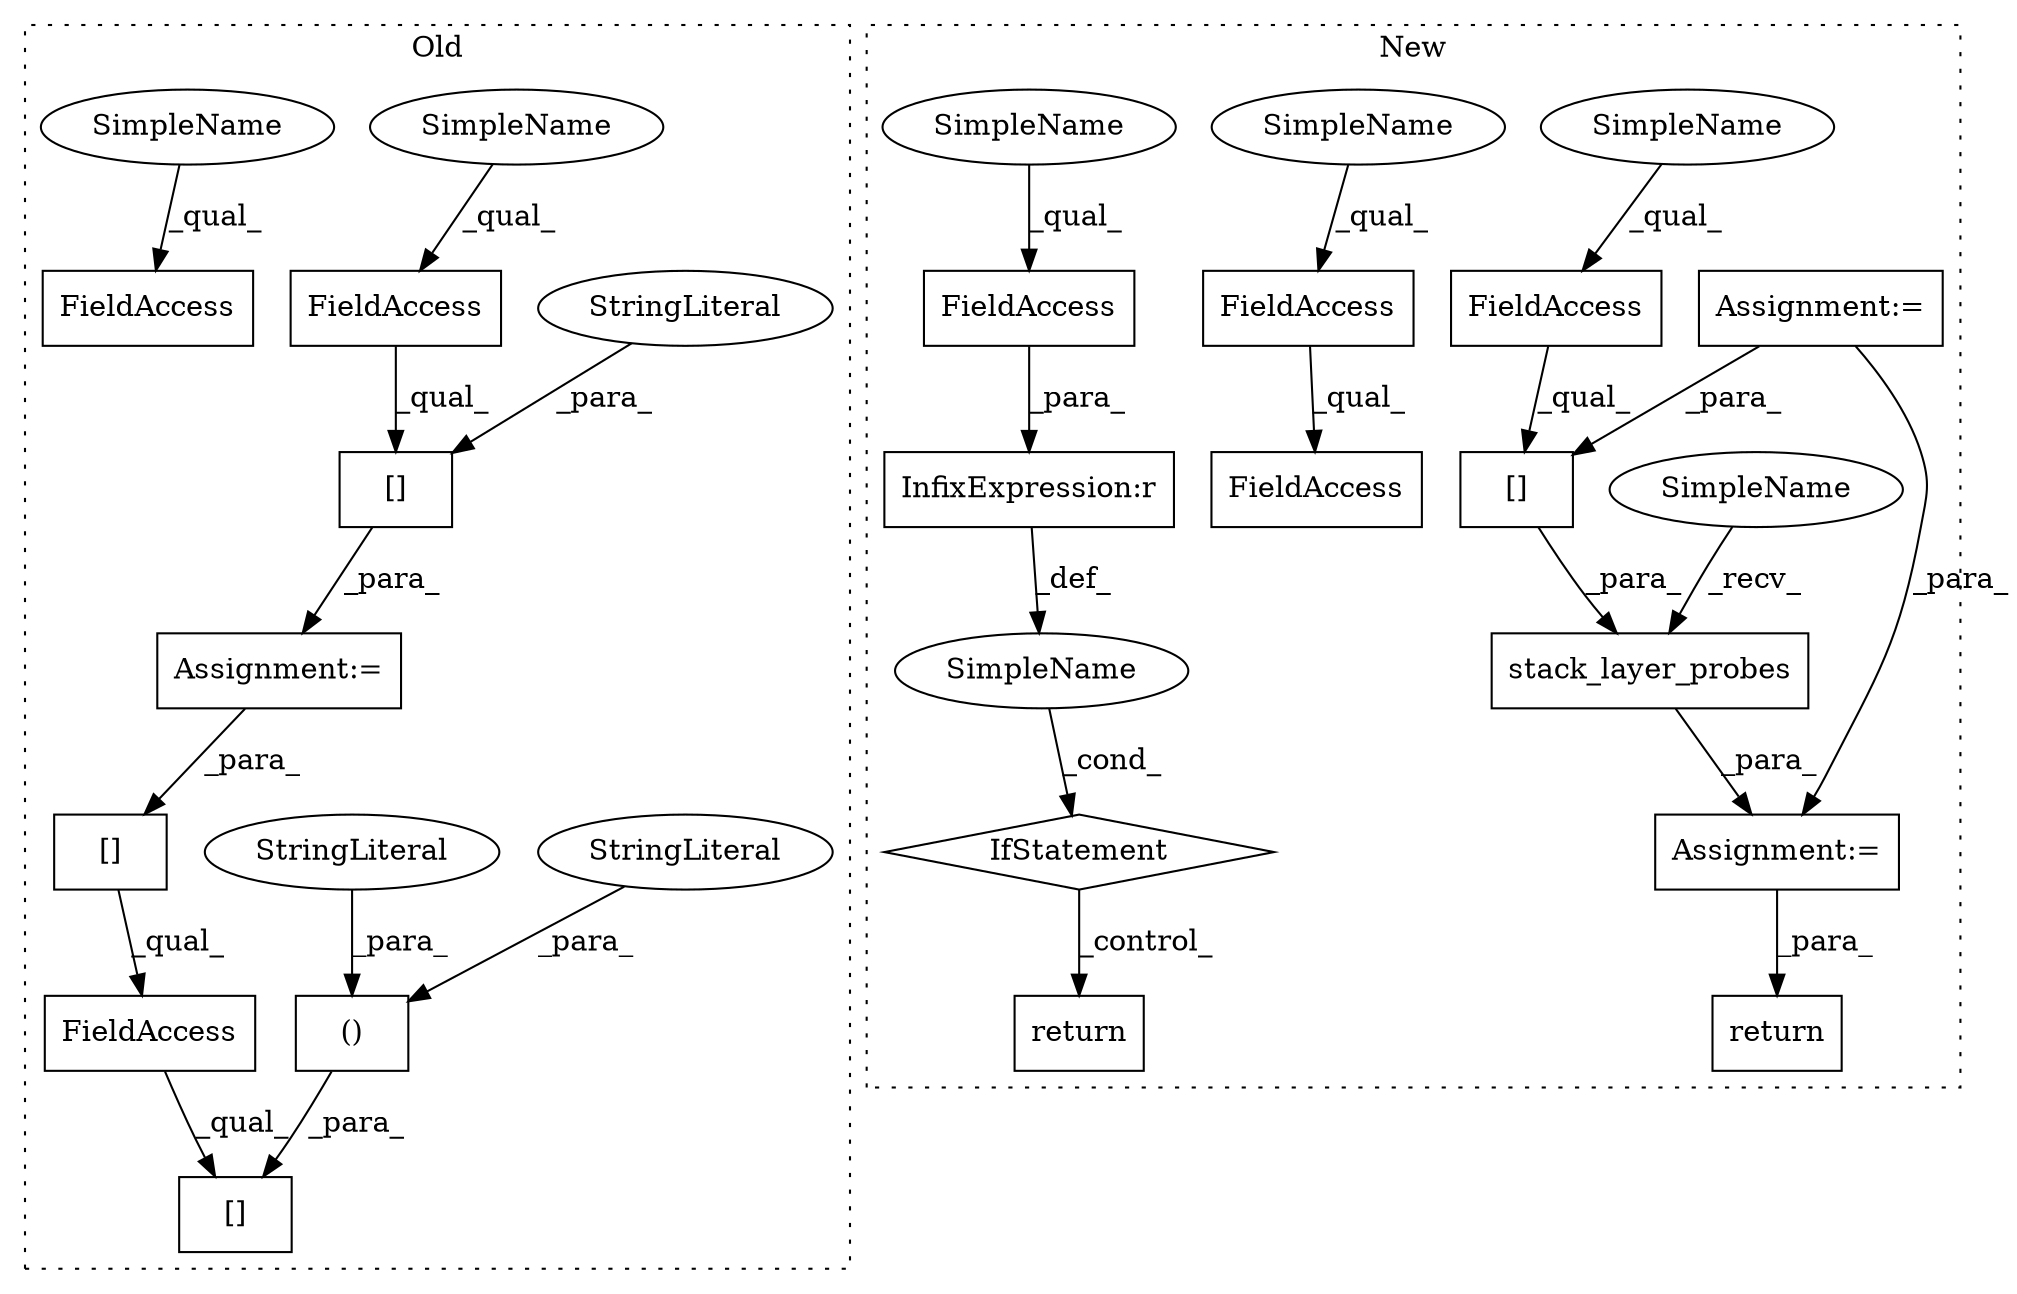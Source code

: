 digraph G {
subgraph cluster0 {
1 [label="()" a="106" s="9824" l="65" shape="box"];
4 [label="[]" a="2" s="9790,9889" l="34,2" shape="box"];
5 [label="StringLiteral" a="45" s="9873" l="16" shape="ellipse"];
6 [label="StringLiteral" a="45" s="9824" l="36" shape="ellipse"];
7 [label="FieldAccess" a="22" s="9790" l="24" shape="box"];
8 [label="[]" a="2" s="9790,9808" l="15,1" shape="box"];
13 [label="Assignment:=" a="7" s="9604" l="1" shape="box"];
14 [label="[]" a="2" s="9605,9631" l="19,1" shape="box"];
15 [label="StringLiteral" a="45" s="9624" l="7" shape="ellipse"];
16 [label="FieldAccess" a="22" s="9605" l="18" shape="box"];
20 [label="FieldAccess" a="22" s="9790" l="11" shape="box"];
25 [label="SimpleName" a="42" s="9605" l="4" shape="ellipse"];
26 [label="SimpleName" a="42" s="9790" l="4" shape="ellipse"];
label = "Old";
style="dotted";
}
subgraph cluster1 {
2 [label="stack_layer_probes" a="32" s="9694,9738" l="19,1" shape="box"];
3 [label="[]" a="2" s="9713,9737" l="20,1" shape="box"];
9 [label="FieldAccess" a="22" s="9713" l="19" shape="box"];
10 [label="Assignment:=" a="7" s="9688" l="1" shape="box"];
11 [label="return" a="41" s="9869" l="7" shape="box"];
12 [label="Assignment:=" a="7" s="9652" l="1" shape="box"];
17 [label="FieldAccess" a="22" s="9554" l="19" shape="box"];
18 [label="InfixExpression:r" a="27" s="9573" l="4" shape="box"];
19 [label="FieldAccess" a="22" s="9653" l="8" shape="box"];
21 [label="FieldAccess" a="22" s="9653" l="15" shape="box"];
22 [label="IfStatement" a="25" s="9550,9581" l="4,2" shape="diamond"];
23 [label="SimpleName" a="42" s="" l="" shape="ellipse"];
24 [label="return" a="41" s="9591" l="7" shape="box"];
27 [label="SimpleName" a="42" s="9689" l="4" shape="ellipse"];
28 [label="SimpleName" a="42" s="9713" l="4" shape="ellipse"];
29 [label="SimpleName" a="42" s="9653" l="4" shape="ellipse"];
30 [label="SimpleName" a="42" s="9554" l="4" shape="ellipse"];
label = "New";
style="dotted";
}
1 -> 4 [label="_para_"];
2 -> 10 [label="_para_"];
3 -> 2 [label="_para_"];
5 -> 1 [label="_para_"];
6 -> 1 [label="_para_"];
7 -> 4 [label="_qual_"];
8 -> 7 [label="_qual_"];
9 -> 3 [label="_qual_"];
10 -> 11 [label="_para_"];
12 -> 10 [label="_para_"];
12 -> 3 [label="_para_"];
13 -> 8 [label="_para_"];
14 -> 13 [label="_para_"];
15 -> 14 [label="_para_"];
16 -> 14 [label="_qual_"];
17 -> 18 [label="_para_"];
18 -> 23 [label="_def_"];
19 -> 21 [label="_qual_"];
22 -> 24 [label="_control_"];
23 -> 22 [label="_cond_"];
25 -> 16 [label="_qual_"];
26 -> 20 [label="_qual_"];
27 -> 2 [label="_recv_"];
28 -> 9 [label="_qual_"];
29 -> 19 [label="_qual_"];
30 -> 17 [label="_qual_"];
}